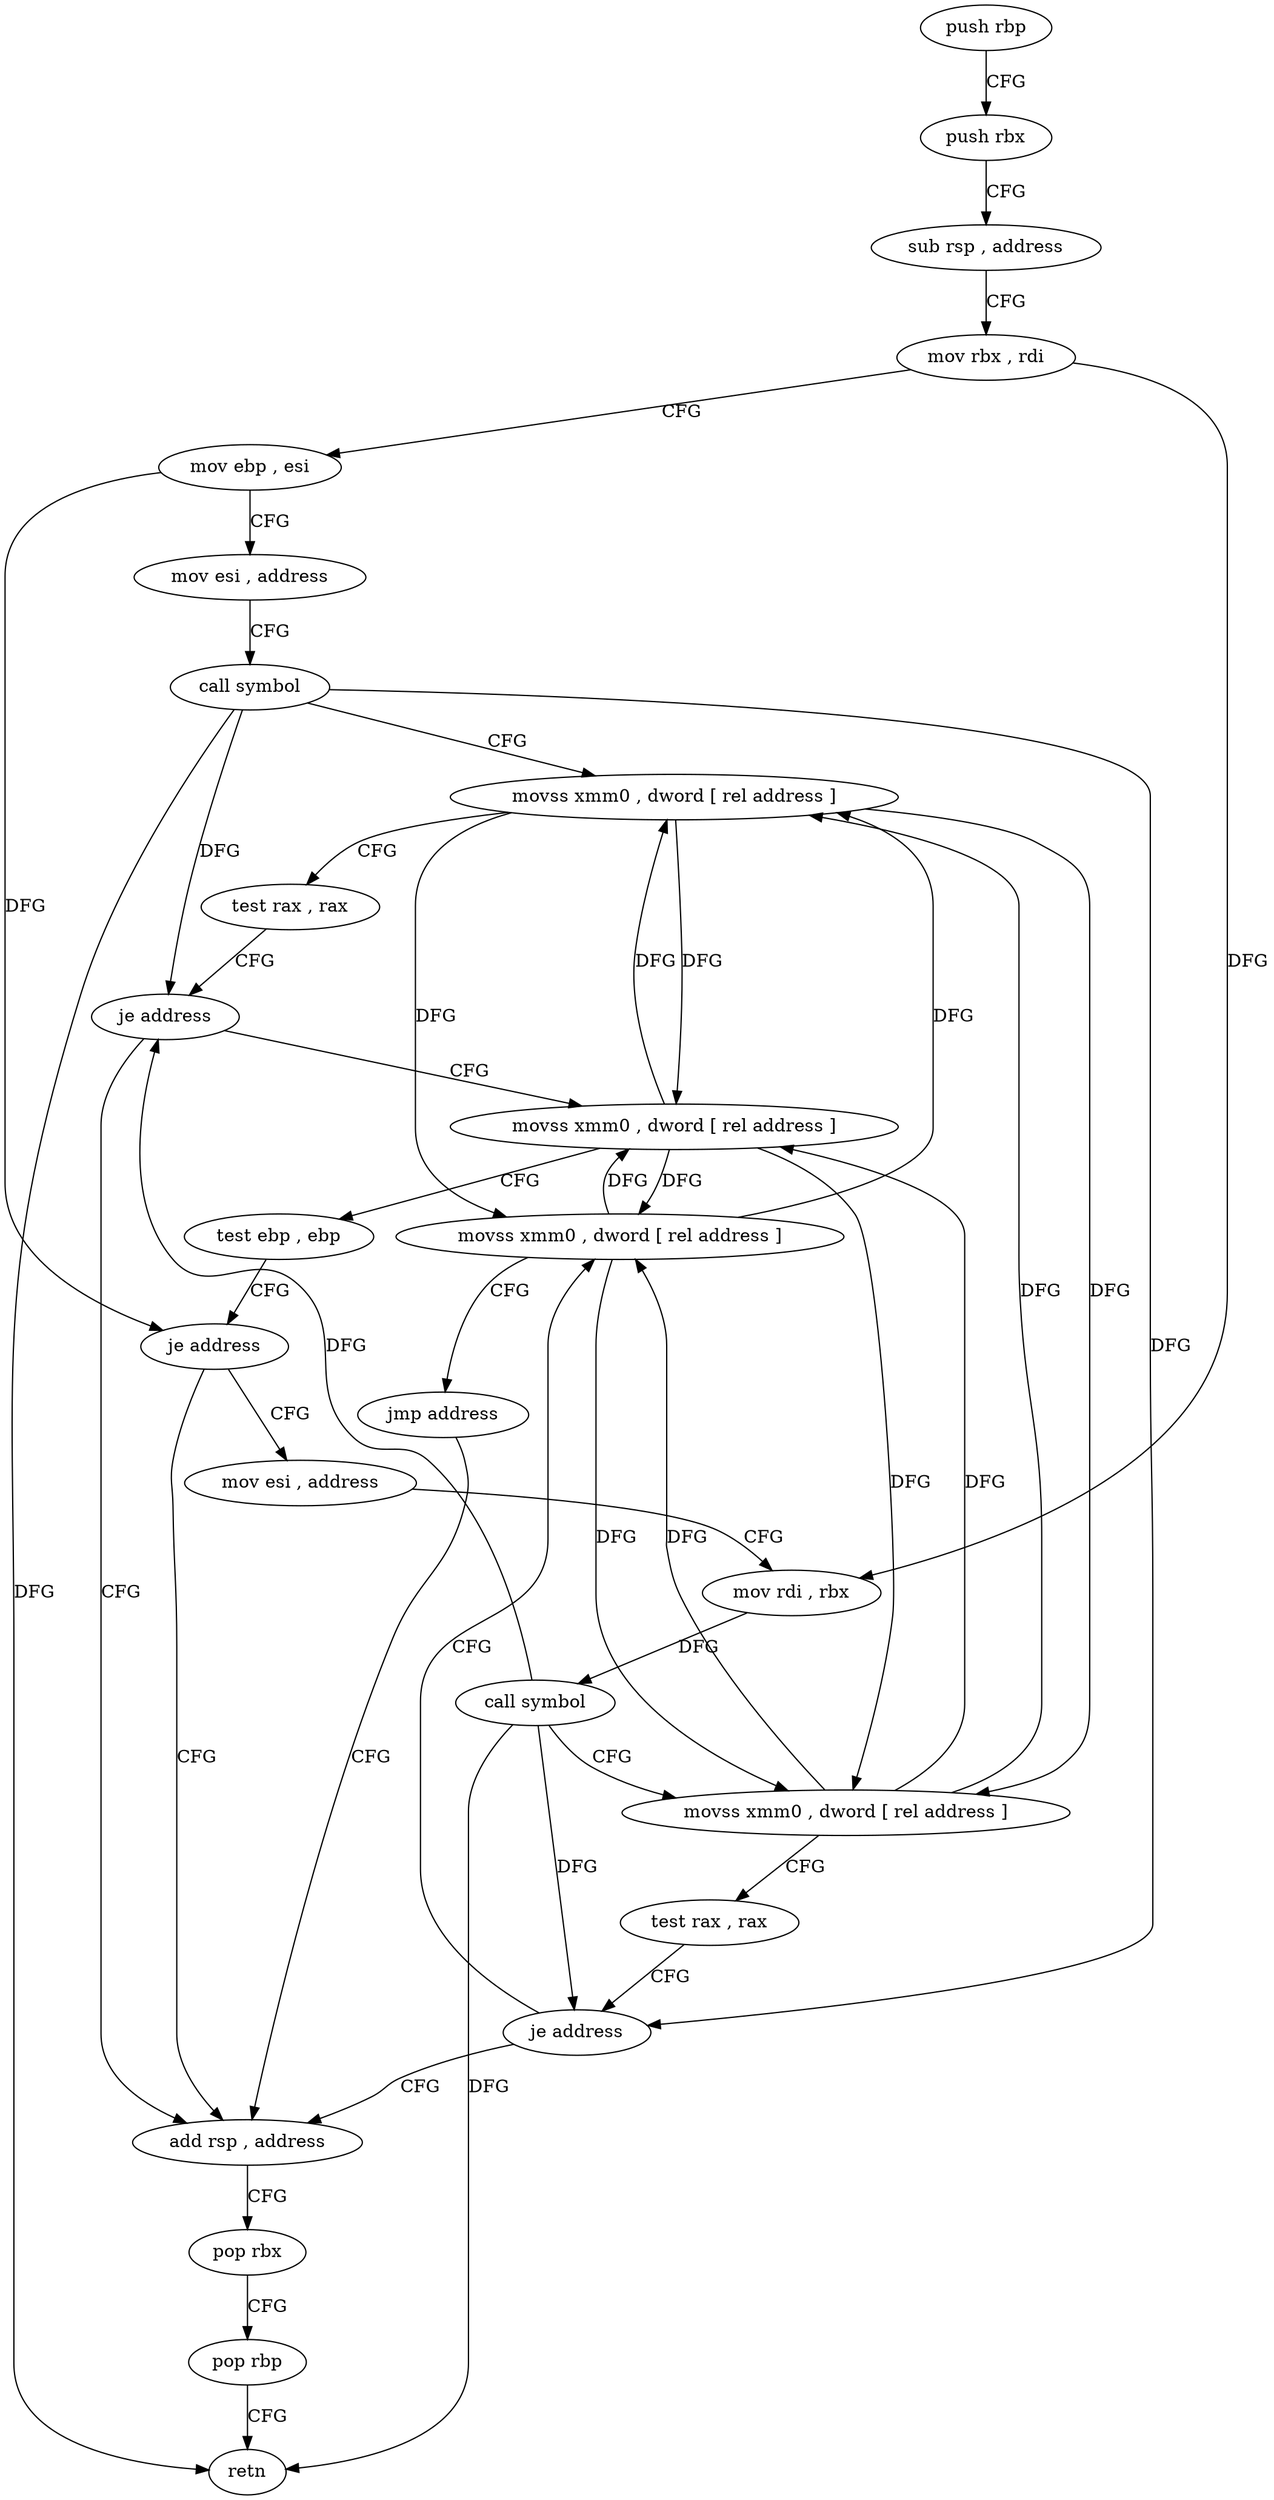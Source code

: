 digraph "func" {
"4243629" [label = "push rbp" ]
"4243630" [label = "push rbx" ]
"4243631" [label = "sub rsp , address" ]
"4243635" [label = "mov rbx , rdi" ]
"4243638" [label = "mov ebp , esi" ]
"4243640" [label = "mov esi , address" ]
"4243645" [label = "call symbol" ]
"4243650" [label = "movss xmm0 , dword [ rel address ]" ]
"4243658" [label = "test rax , rax" ]
"4243661" [label = "je address" ]
"4243670" [label = "movss xmm0 , dword [ rel address ]" ]
"4243663" [label = "add rsp , address" ]
"4243678" [label = "test ebp , ebp" ]
"4243680" [label = "je address" ]
"4243682" [label = "mov esi , address" ]
"4243667" [label = "pop rbx" ]
"4243668" [label = "pop rbp" ]
"4243669" [label = "retn" ]
"4243687" [label = "mov rdi , rbx" ]
"4243690" [label = "call symbol" ]
"4243695" [label = "movss xmm0 , dword [ rel address ]" ]
"4243703" [label = "test rax , rax" ]
"4243706" [label = "je address" ]
"4243708" [label = "movss xmm0 , dword [ rel address ]" ]
"4243716" [label = "jmp address" ]
"4243629" -> "4243630" [ label = "CFG" ]
"4243630" -> "4243631" [ label = "CFG" ]
"4243631" -> "4243635" [ label = "CFG" ]
"4243635" -> "4243638" [ label = "CFG" ]
"4243635" -> "4243687" [ label = "DFG" ]
"4243638" -> "4243640" [ label = "CFG" ]
"4243638" -> "4243680" [ label = "DFG" ]
"4243640" -> "4243645" [ label = "CFG" ]
"4243645" -> "4243650" [ label = "CFG" ]
"4243645" -> "4243661" [ label = "DFG" ]
"4243645" -> "4243669" [ label = "DFG" ]
"4243645" -> "4243706" [ label = "DFG" ]
"4243650" -> "4243658" [ label = "CFG" ]
"4243650" -> "4243670" [ label = "DFG" ]
"4243650" -> "4243695" [ label = "DFG" ]
"4243650" -> "4243708" [ label = "DFG" ]
"4243658" -> "4243661" [ label = "CFG" ]
"4243661" -> "4243670" [ label = "CFG" ]
"4243661" -> "4243663" [ label = "CFG" ]
"4243670" -> "4243678" [ label = "CFG" ]
"4243670" -> "4243650" [ label = "DFG" ]
"4243670" -> "4243695" [ label = "DFG" ]
"4243670" -> "4243708" [ label = "DFG" ]
"4243663" -> "4243667" [ label = "CFG" ]
"4243678" -> "4243680" [ label = "CFG" ]
"4243680" -> "4243663" [ label = "CFG" ]
"4243680" -> "4243682" [ label = "CFG" ]
"4243682" -> "4243687" [ label = "CFG" ]
"4243667" -> "4243668" [ label = "CFG" ]
"4243668" -> "4243669" [ label = "CFG" ]
"4243687" -> "4243690" [ label = "DFG" ]
"4243690" -> "4243695" [ label = "CFG" ]
"4243690" -> "4243661" [ label = "DFG" ]
"4243690" -> "4243669" [ label = "DFG" ]
"4243690" -> "4243706" [ label = "DFG" ]
"4243695" -> "4243703" [ label = "CFG" ]
"4243695" -> "4243650" [ label = "DFG" ]
"4243695" -> "4243670" [ label = "DFG" ]
"4243695" -> "4243708" [ label = "DFG" ]
"4243703" -> "4243706" [ label = "CFG" ]
"4243706" -> "4243663" [ label = "CFG" ]
"4243706" -> "4243708" [ label = "CFG" ]
"4243708" -> "4243716" [ label = "CFG" ]
"4243708" -> "4243650" [ label = "DFG" ]
"4243708" -> "4243670" [ label = "DFG" ]
"4243708" -> "4243695" [ label = "DFG" ]
"4243716" -> "4243663" [ label = "CFG" ]
}
